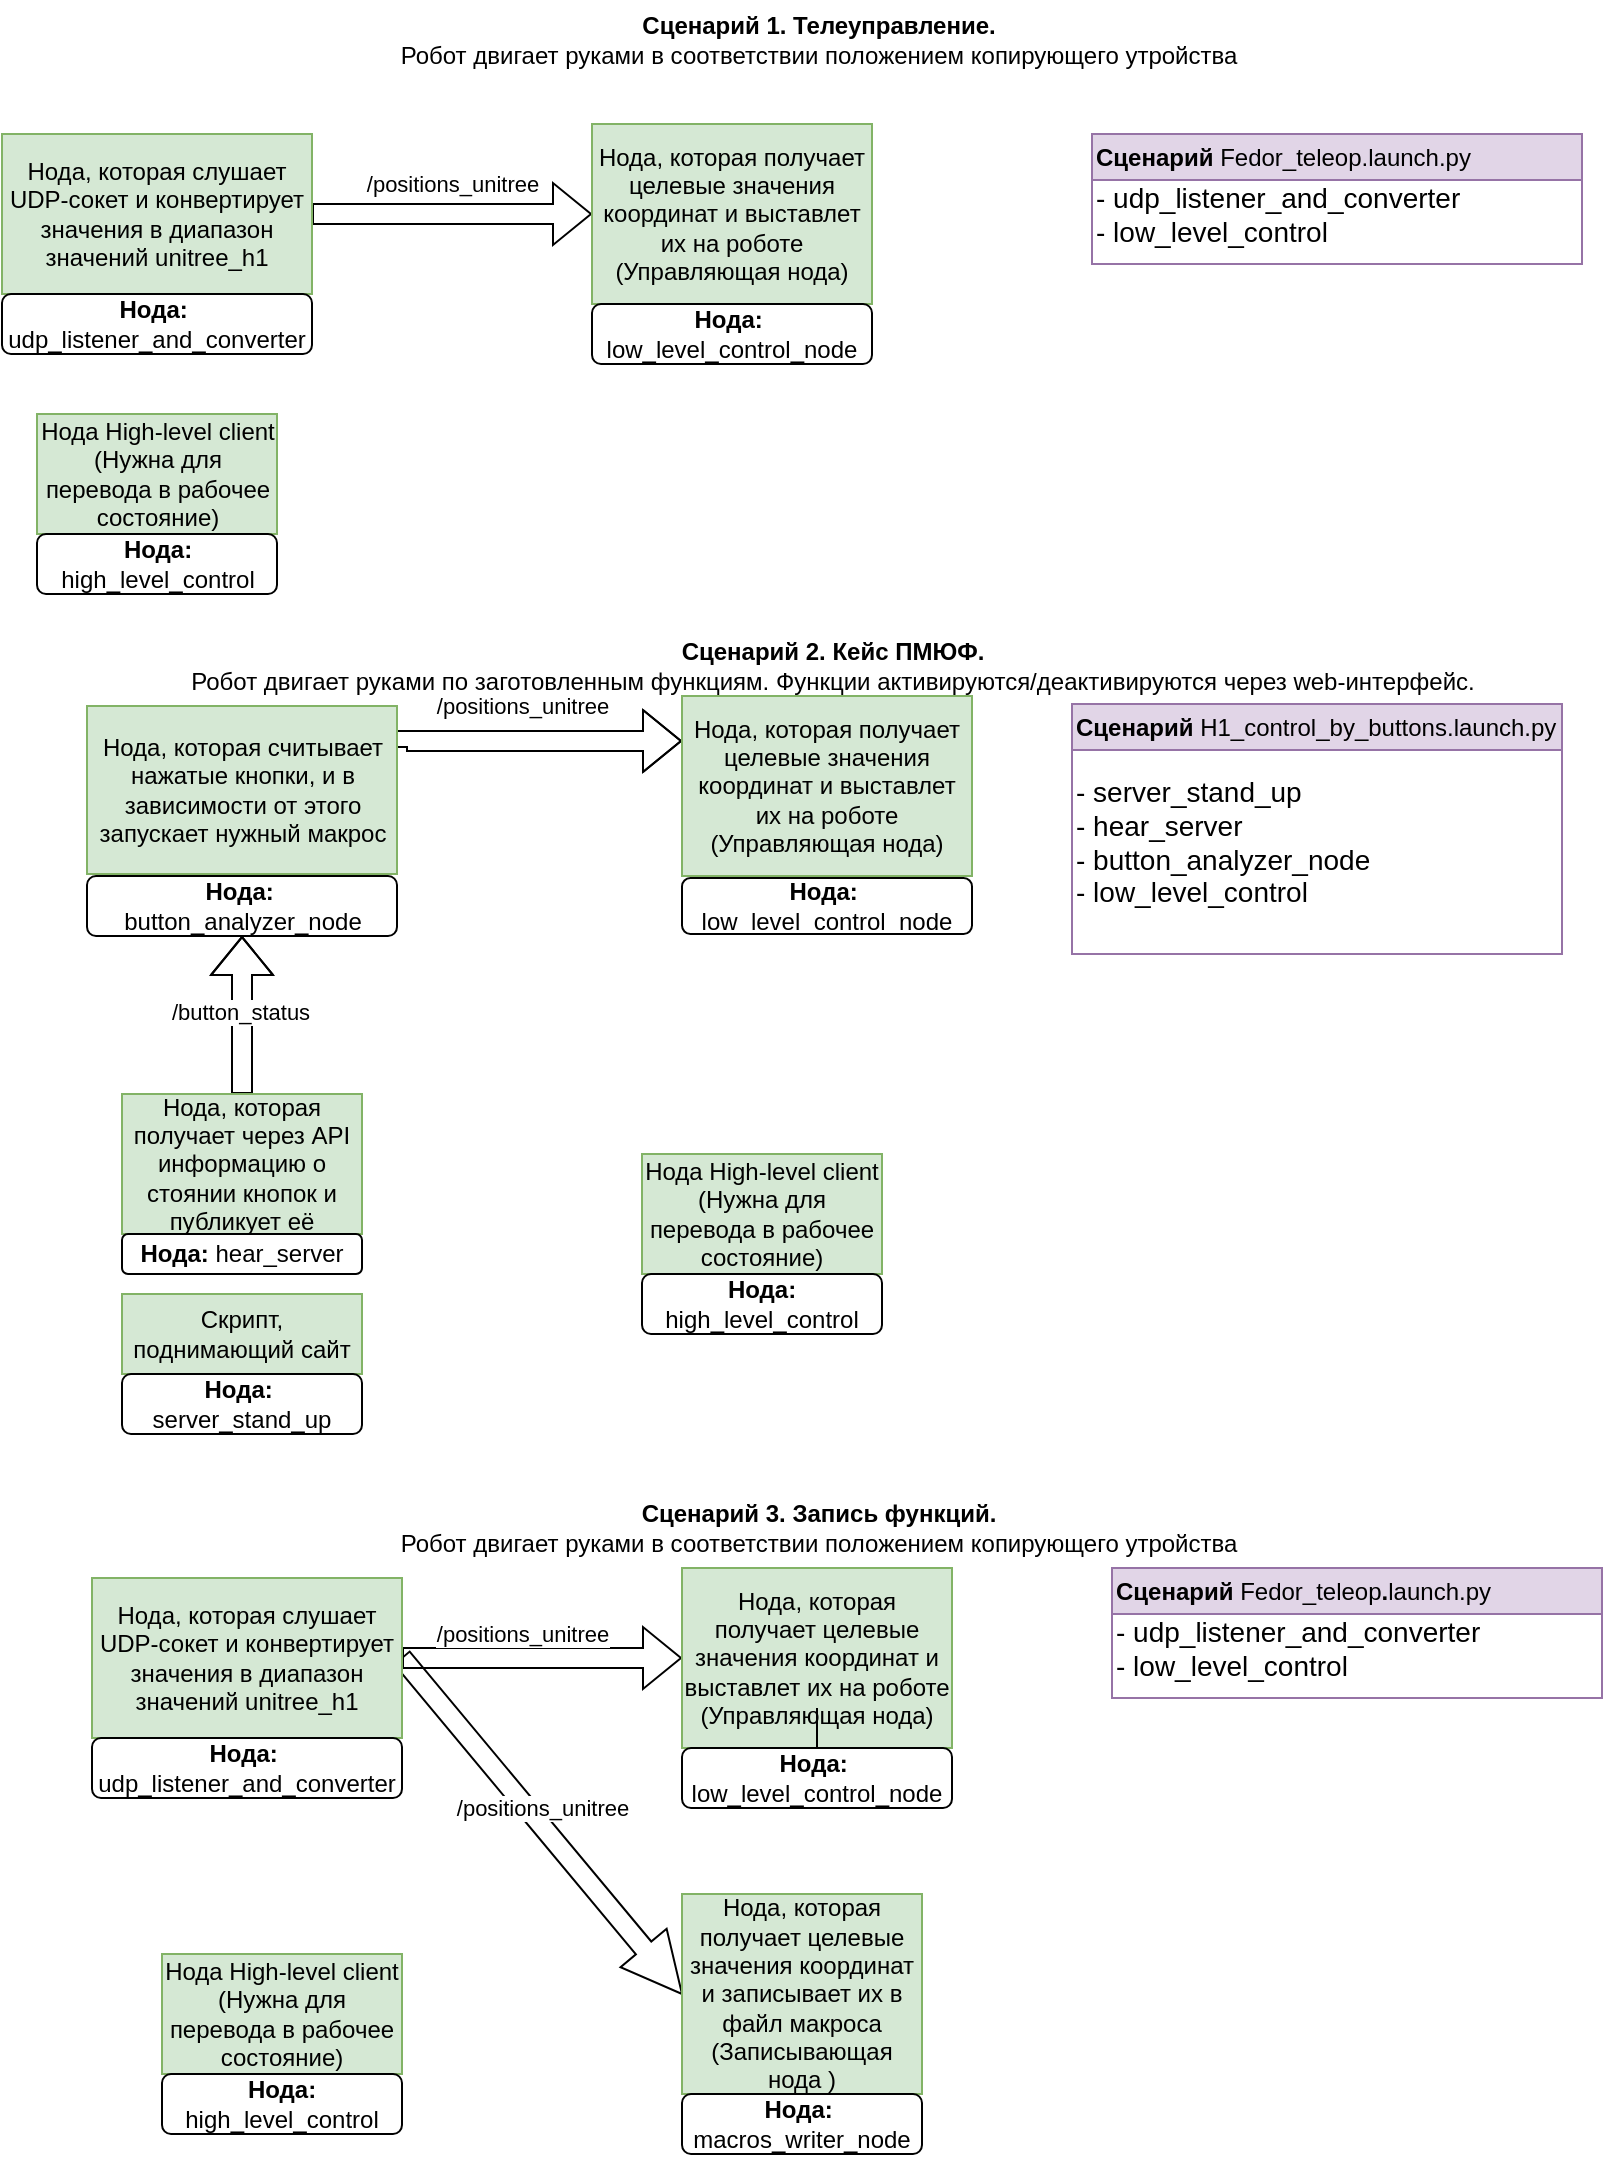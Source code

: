 <mxfile version="26.2.15">
  <diagram name="Страница — 1" id="kk3gI737m3lhBVqpHMOe">
    <mxGraphModel dx="1009" dy="951" grid="1" gridSize="10" guides="1" tooltips="1" connect="1" arrows="1" fold="1" page="1" pageScale="1" pageWidth="827" pageHeight="1169" math="0" shadow="0">
      <root>
        <mxCell id="0" />
        <mxCell id="1" parent="0" />
        <mxCell id="Sv8NgRc-eZMxVdtyTUtE-4" style="edgeStyle=orthogonalEdgeStyle;rounded=0;orthogonalLoop=1;jettySize=auto;html=1;entryX=0;entryY=0.5;entryDx=0;entryDy=0;shape=flexArrow;exitX=1;exitY=0.5;exitDx=0;exitDy=0;" parent="1" source="DTBRTQO5ix-suVkUnoi9-23" target="Sv8NgRc-eZMxVdtyTUtE-3" edge="1">
          <mxGeometry relative="1" as="geometry">
            <mxPoint x="250" y="385" as="sourcePoint" />
          </mxGeometry>
        </mxCell>
        <mxCell id="tMD8sDpOX8Gj56EuDlwz-2" value="/positions_unitree" style="edgeLabel;html=1;align=center;verticalAlign=middle;resizable=0;points=[];" parent="Sv8NgRc-eZMxVdtyTUtE-4" vertex="1" connectable="0">
          <mxGeometry y="-2" relative="1" as="geometry">
            <mxPoint y="-17" as="offset" />
          </mxGeometry>
        </mxCell>
        <mxCell id="Sv8NgRc-eZMxVdtyTUtE-2" value="&lt;b&gt;Сценарий 1. Телеуправление.&lt;/b&gt;&lt;div&gt;Робот двигает руками в соответствии положением копирующего утройства&lt;/div&gt;" style="text;html=1;align=center;verticalAlign=middle;resizable=0;points=[];autosize=1;strokeColor=none;fillColor=none;" parent="1" vertex="1">
          <mxGeometry x="282.5" y="273" width="440" height="40" as="geometry" />
        </mxCell>
        <mxCell id="Sv8NgRc-eZMxVdtyTUtE-3" value="Нода, которая получает целевые значения координат и выставлет их на роботе (Управляющая нода)" style="rounded=0;whiteSpace=wrap;html=1;fillColor=#d5e8d4;strokeColor=#82b366;" parent="1" vertex="1">
          <mxGeometry x="390" y="335" width="140" height="90" as="geometry" />
        </mxCell>
        <mxCell id="Sv8NgRc-eZMxVdtyTUtE-5" style="edgeStyle=orthogonalEdgeStyle;rounded=0;orthogonalLoop=1;jettySize=auto;html=1;entryX=0;entryY=0.25;entryDx=0;entryDy=0;shape=flexArrow;exitX=1;exitY=0.25;exitDx=0;exitDy=0;" parent="1" source="DTBRTQO5ix-suVkUnoi9-21" target="Sv8NgRc-eZMxVdtyTUtE-8" edge="1">
          <mxGeometry relative="1" as="geometry">
            <mxPoint x="275" y="671" as="sourcePoint" />
            <Array as="points">
              <mxPoint x="293" y="644" />
            </Array>
          </mxGeometry>
        </mxCell>
        <mxCell id="Sv8NgRc-eZMxVdtyTUtE-7" value="&lt;b&gt;Сценарий 2. Кейс ПМЮФ.&lt;/b&gt;&lt;div&gt;Робот двигает руками по заготовленным функциям. Функции активируются/деактивируются через web-интерфейс.&lt;/div&gt;" style="text;html=1;align=center;verticalAlign=middle;resizable=0;points=[];autosize=1;strokeColor=none;fillColor=none;" parent="1" vertex="1">
          <mxGeometry x="175" y="586" width="670" height="40" as="geometry" />
        </mxCell>
        <mxCell id="Sv8NgRc-eZMxVdtyTUtE-8" value="Нода, которая получает целевые значения координат и выставлет их на роботе (Управляющая нода)" style="rounded=0;whiteSpace=wrap;html=1;fillColor=#d5e8d4;strokeColor=#82b366;" parent="1" vertex="1">
          <mxGeometry x="435" y="621" width="145" height="90" as="geometry" />
        </mxCell>
        <mxCell id="Sv8NgRc-eZMxVdtyTUtE-9" value="Скрипт, поднимающий сайт" style="rounded=0;whiteSpace=wrap;html=1;fillColor=#d5e8d4;strokeColor=#82b366;" parent="1" vertex="1">
          <mxGeometry x="155" y="920" width="120" height="40" as="geometry" />
        </mxCell>
        <mxCell id="Sv8NgRc-eZMxVdtyTUtE-11" style="edgeStyle=orthogonalEdgeStyle;rounded=0;orthogonalLoop=1;jettySize=auto;html=1;entryX=0.5;entryY=1;entryDx=0;entryDy=0;shape=flexArrow;" parent="1" source="Sv8NgRc-eZMxVdtyTUtE-10" target="DTBRTQO5ix-suVkUnoi9-22" edge="1">
          <mxGeometry relative="1" as="geometry">
            <Array as="points">
              <mxPoint x="215" y="736" />
            </Array>
            <mxPoint x="215" y="717" as="targetPoint" />
          </mxGeometry>
        </mxCell>
        <mxCell id="Ybs5l4l0h7v7ProbR8VP-1" value="/button_status" style="edgeLabel;html=1;align=center;verticalAlign=middle;resizable=0;points=[];" parent="Sv8NgRc-eZMxVdtyTUtE-11" vertex="1" connectable="0">
          <mxGeometry x="-0.079" y="1" relative="1" as="geometry">
            <mxPoint as="offset" />
          </mxGeometry>
        </mxCell>
        <mxCell id="Sv8NgRc-eZMxVdtyTUtE-10" value="Нода, которая получает через API информацию о стоянии кнопок и публикует её" style="rounded=0;whiteSpace=wrap;html=1;fillColor=#d5e8d4;strokeColor=#82b366;" parent="1" vertex="1">
          <mxGeometry x="155" y="820" width="120" height="70" as="geometry" />
        </mxCell>
        <mxCell id="Sv8NgRc-eZMxVdtyTUtE-12" value="Нода High-level client&lt;div&gt;(Нужна для перевода в рабочее состояние)&lt;/div&gt;" style="rounded=0;whiteSpace=wrap;html=1;fillColor=#d5e8d4;strokeColor=#82b366;" parent="1" vertex="1">
          <mxGeometry x="415" y="850" width="120" height="60" as="geometry" />
        </mxCell>
        <mxCell id="Sv8NgRc-eZMxVdtyTUtE-13" value="Нода High-level client&lt;div&gt;(Нужна для перевода в рабочее состояние)&lt;/div&gt;" style="rounded=0;whiteSpace=wrap;html=1;fillColor=#d5e8d4;strokeColor=#82b366;" parent="1" vertex="1">
          <mxGeometry x="112.5" y="480" width="120" height="60" as="geometry" />
        </mxCell>
        <mxCell id="Sv8NgRc-eZMxVdtyTUtE-14" style="edgeStyle=orthogonalEdgeStyle;rounded=0;orthogonalLoop=1;jettySize=auto;html=1;entryX=0;entryY=0.5;entryDx=0;entryDy=0;shape=flexArrow;" parent="1" source="Sv8NgRc-eZMxVdtyTUtE-15" target="Sv8NgRc-eZMxVdtyTUtE-17" edge="1">
          <mxGeometry relative="1" as="geometry" />
        </mxCell>
        <mxCell id="Sv8NgRc-eZMxVdtyTUtE-25" style="edgeStyle=orthogonalEdgeStyle;rounded=0;orthogonalLoop=1;jettySize=auto;html=1;entryX=0;entryY=0.5;entryDx=0;entryDy=0;shape=arrow;" parent="1" source="Sv8NgRc-eZMxVdtyTUtE-15" target="Sv8NgRc-eZMxVdtyTUtE-24" edge="1">
          <mxGeometry relative="1" as="geometry" />
        </mxCell>
        <mxCell id="Sv8NgRc-eZMxVdtyTUtE-15" value="Нода, которая слушает UDP-сокет и конвертирует значения в диапазон значений unitree_h1" style="rounded=0;whiteSpace=wrap;html=1;fillColor=#d5e8d4;strokeColor=#82b366;" parent="1" vertex="1">
          <mxGeometry x="140" y="1062" width="155" height="80" as="geometry" />
        </mxCell>
        <mxCell id="Sv8NgRc-eZMxVdtyTUtE-16" value="&lt;b&gt;Сценарий 3. Запись функций.&lt;/b&gt;&lt;div&gt;Робот двигает руками в соответствии положением копирующего утройства&lt;/div&gt;" style="text;html=1;align=center;verticalAlign=middle;resizable=0;points=[];autosize=1;strokeColor=none;fillColor=none;" parent="1" vertex="1">
          <mxGeometry x="282.5" y="1017" width="440" height="40" as="geometry" />
        </mxCell>
        <mxCell id="Sv8NgRc-eZMxVdtyTUtE-17" value="Нода, которая получает целевые значения координат и выставлет их на роботе (Управляющая нода)" style="rounded=0;whiteSpace=wrap;html=1;fillColor=#d5e8d4;strokeColor=#82b366;" parent="1" vertex="1">
          <mxGeometry x="435" y="1057" width="135" height="90" as="geometry" />
        </mxCell>
        <mxCell id="Sv8NgRc-eZMxVdtyTUtE-18" value="Нода High-level client&lt;div&gt;(Нужна для перевода в рабочее состояние)&lt;/div&gt;" style="rounded=0;whiteSpace=wrap;html=1;fillColor=#d5e8d4;strokeColor=#82b366;" parent="1" vertex="1">
          <mxGeometry x="175" y="1250" width="120" height="60" as="geometry" />
        </mxCell>
        <mxCell id="Sv8NgRc-eZMxVdtyTUtE-24" value="Нода, которая получает целевые значения координат и записывает их в файл макроса (Записывающая нода )" style="rounded=0;whiteSpace=wrap;html=1;fillColor=#d5e8d4;strokeColor=#82b366;" parent="1" vertex="1">
          <mxGeometry x="435" y="1220" width="120" height="100" as="geometry" />
        </mxCell>
        <mxCell id="DTBRTQO5ix-suVkUnoi9-1" value="&lt;b&gt;Нода:&lt;/b&gt; high_level_control" style="rounded=1;whiteSpace=wrap;html=1;" parent="1" vertex="1">
          <mxGeometry x="112.5" y="540" width="120" height="30" as="geometry" />
        </mxCell>
        <mxCell id="DTBRTQO5ix-suVkUnoi9-4" value="&lt;b&gt;Нода:&amp;nbsp;&lt;/b&gt;&lt;div&gt;server_stand_up&lt;/div&gt;" style="rounded=1;whiteSpace=wrap;html=1;" parent="1" vertex="1">
          <mxGeometry x="155" y="960" width="120" height="30" as="geometry" />
        </mxCell>
        <mxCell id="DTBRTQO5ix-suVkUnoi9-5" value="Нода: &lt;span style=&quot;font-weight: normal;&quot;&gt;hear_server&lt;/span&gt;" style="rounded=1;whiteSpace=wrap;html=1;fontStyle=1" parent="1" vertex="1">
          <mxGeometry x="155" y="890" width="120" height="20" as="geometry" />
        </mxCell>
        <mxCell id="DTBRTQO5ix-suVkUnoi9-6" value="&lt;b&gt;Нода:&lt;/b&gt; high_level_control" style="rounded=1;whiteSpace=wrap;html=1;" parent="1" vertex="1">
          <mxGeometry x="415" y="910" width="120" height="30" as="geometry" />
        </mxCell>
        <mxCell id="DTBRTQO5ix-suVkUnoi9-7" value="&lt;b&gt;Нода:&lt;/b&gt; high_level_control" style="rounded=1;whiteSpace=wrap;html=1;" parent="1" vertex="1">
          <mxGeometry x="175" y="1310" width="120" height="30" as="geometry" />
        </mxCell>
        <mxCell id="DTBRTQO5ix-suVkUnoi9-9" value="Сценарий &lt;span style=&quot;font-weight: normal;&quot;&gt;H1_control_by_buttons.launch.py&lt;/span&gt;" style="swimlane;whiteSpace=wrap;html=1;align=left;fillColor=#e1d5e7;strokeColor=#9673a6;" parent="1" vertex="1">
          <mxGeometry x="630" y="625" width="245" height="125" as="geometry">
            <mxRectangle x="630" y="625" width="280" height="30" as="alternateBounds" />
          </mxGeometry>
        </mxCell>
        <mxCell id="DTBRTQO5ix-suVkUnoi9-10" value="- server_stand_up&lt;div&gt;- hear_server&lt;/div&gt;&lt;div&gt;- button_analyzer_node&lt;/div&gt;&lt;div&gt;- low_level_control&lt;/div&gt;" style="text;html=1;align=left;verticalAlign=middle;whiteSpace=wrap;rounded=0;fontSize=14;" parent="DTBRTQO5ix-suVkUnoi9-9" vertex="1">
          <mxGeometry y="21" width="240" height="95" as="geometry" />
        </mxCell>
        <mxCell id="DTBRTQO5ix-suVkUnoi9-11" value="Сценарий &lt;span style=&quot;font-weight: normal;&quot;&gt;Fedor_teleop&lt;/span&gt;.&lt;span style=&quot;font-weight: normal;&quot;&gt;launch.py&lt;/span&gt;" style="swimlane;whiteSpace=wrap;html=1;align=left;fillColor=#e1d5e7;strokeColor=#9673a6;startSize=23;" parent="1" vertex="1">
          <mxGeometry x="650" y="1057" width="245" height="65" as="geometry">
            <mxRectangle x="630" y="625" width="280" height="30" as="alternateBounds" />
          </mxGeometry>
        </mxCell>
        <mxCell id="DTBRTQO5ix-suVkUnoi9-12" value="- udp_listener_and_converter&lt;div&gt;- low_level_control&lt;/div&gt;" style="text;html=1;align=left;verticalAlign=middle;whiteSpace=wrap;rounded=0;fontSize=14;" parent="DTBRTQO5ix-suVkUnoi9-11" vertex="1">
          <mxGeometry y="25" width="240" height="30" as="geometry" />
        </mxCell>
        <mxCell id="DTBRTQO5ix-suVkUnoi9-15" value="&lt;b&gt;Нода:&lt;/b&gt;&amp;nbsp;&lt;div&gt;low_level_control_node&lt;/div&gt;" style="rounded=1;whiteSpace=wrap;html=1;" parent="1" vertex="1">
          <mxGeometry x="435" y="712" width="145" height="28" as="geometry" />
        </mxCell>
        <mxCell id="FYHDQe3gvc3EgfLKREPR-1" value="" style="edgeStyle=orthogonalEdgeStyle;rounded=0;orthogonalLoop=1;jettySize=auto;html=1;" parent="1" source="DTBRTQO5ix-suVkUnoi9-16" target="Sv8NgRc-eZMxVdtyTUtE-17" edge="1">
          <mxGeometry relative="1" as="geometry" />
        </mxCell>
        <mxCell id="DTBRTQO5ix-suVkUnoi9-16" value="&lt;b&gt;Нода:&lt;/b&gt;&amp;nbsp;&lt;div&gt;low_level_control_node&lt;/div&gt;" style="rounded=1;whiteSpace=wrap;html=1;" parent="1" vertex="1">
          <mxGeometry x="435" y="1147" width="135" height="30" as="geometry" />
        </mxCell>
        <mxCell id="DTBRTQO5ix-suVkUnoi9-17" value="&lt;b&gt;Нода:&lt;/b&gt;&amp;nbsp;&lt;div&gt;low_level_control_node&lt;/div&gt;" style="rounded=1;whiteSpace=wrap;html=1;" parent="1" vertex="1">
          <mxGeometry x="390" y="425" width="140" height="30" as="geometry" />
        </mxCell>
        <mxCell id="DTBRTQO5ix-suVkUnoi9-18" value="Сценарий &lt;span style=&quot;font-weight: normal;&quot;&gt;Fedor_teleop.launch.py&lt;/span&gt;" style="swimlane;whiteSpace=wrap;html=1;align=left;fillColor=#e1d5e7;strokeColor=#9673a6;" parent="1" vertex="1">
          <mxGeometry x="640" y="340" width="245" height="65" as="geometry">
            <mxRectangle x="630" y="625" width="280" height="30" as="alternateBounds" />
          </mxGeometry>
        </mxCell>
        <mxCell id="DTBRTQO5ix-suVkUnoi9-19" value="- udp_listener_and_converter&lt;div&gt;- low_level_control&lt;/div&gt;" style="text;html=1;align=left;verticalAlign=middle;whiteSpace=wrap;rounded=0;fontSize=14;" parent="DTBRTQO5ix-suVkUnoi9-18" vertex="1">
          <mxGeometry y="25" width="240" height="30" as="geometry" />
        </mxCell>
        <mxCell id="DTBRTQO5ix-suVkUnoi9-20" value="&lt;b&gt;Нода:&lt;/b&gt;&amp;nbsp;&lt;div&gt;udp_listener_and_converter&lt;/div&gt;" style="rounded=1;whiteSpace=wrap;html=1;" parent="1" vertex="1">
          <mxGeometry x="140" y="1142" width="155" height="30" as="geometry" />
        </mxCell>
        <mxCell id="DTBRTQO5ix-suVkUnoi9-21" value="Нода, которая считывает нажатые кнопки, и в зависимости от этого запускает нужный макрос" style="rounded=0;whiteSpace=wrap;html=1;fillColor=#d5e8d4;strokeColor=#82b366;" parent="1" vertex="1">
          <mxGeometry x="137.5" y="626" width="155" height="84" as="geometry" />
        </mxCell>
        <mxCell id="DTBRTQO5ix-suVkUnoi9-22" value="&lt;b&gt;Нода:&lt;/b&gt;&amp;nbsp;&lt;div&gt;button_analyzer_node&lt;/div&gt;" style="rounded=1;whiteSpace=wrap;html=1;" parent="1" vertex="1">
          <mxGeometry x="137.5" y="711" width="155" height="30" as="geometry" />
        </mxCell>
        <mxCell id="DTBRTQO5ix-suVkUnoi9-23" value="Нода, которая слушает UDP-сокет и конвертирует значения в диапазон значений unitree_h1" style="rounded=0;whiteSpace=wrap;html=1;fillColor=#d5e8d4;strokeColor=#82b366;" parent="1" vertex="1">
          <mxGeometry x="95" y="340" width="155" height="80" as="geometry" />
        </mxCell>
        <mxCell id="DTBRTQO5ix-suVkUnoi9-24" value="&lt;b&gt;Нода:&lt;/b&gt;&amp;nbsp;&lt;div&gt;udp_listener_and_converter&lt;/div&gt;" style="rounded=1;whiteSpace=wrap;html=1;" parent="1" vertex="1">
          <mxGeometry x="95" y="420" width="155" height="30" as="geometry" />
        </mxCell>
        <mxCell id="67NJbs2nltrbgMd6JRUL-1" value="/positions_unitree" style="edgeLabel;html=1;align=center;verticalAlign=middle;resizable=0;points=[];" parent="1" vertex="1" connectable="0">
          <mxGeometry x="355" y="626" as="geometry" />
        </mxCell>
        <mxCell id="67NJbs2nltrbgMd6JRUL-3" value="/positions_unitree" style="edgeLabel;html=1;align=center;verticalAlign=middle;resizable=0;points=[];" parent="1" vertex="1" connectable="0">
          <mxGeometry x="355" y="1089.5" as="geometry" />
        </mxCell>
        <mxCell id="67NJbs2nltrbgMd6JRUL-4" value="/positions_unitree" style="edgeLabel;html=1;align=center;verticalAlign=middle;resizable=0;points=[];" parent="1" vertex="1" connectable="0">
          <mxGeometry x="365" y="1177" as="geometry" />
        </mxCell>
        <mxCell id="67NJbs2nltrbgMd6JRUL-5" value="&lt;b&gt;Нода:&lt;/b&gt;&amp;nbsp;&lt;div&gt;macros_writer_node&lt;/div&gt;" style="rounded=1;whiteSpace=wrap;html=1;" parent="1" vertex="1">
          <mxGeometry x="435" y="1320" width="120" height="30" as="geometry" />
        </mxCell>
      </root>
    </mxGraphModel>
  </diagram>
</mxfile>
